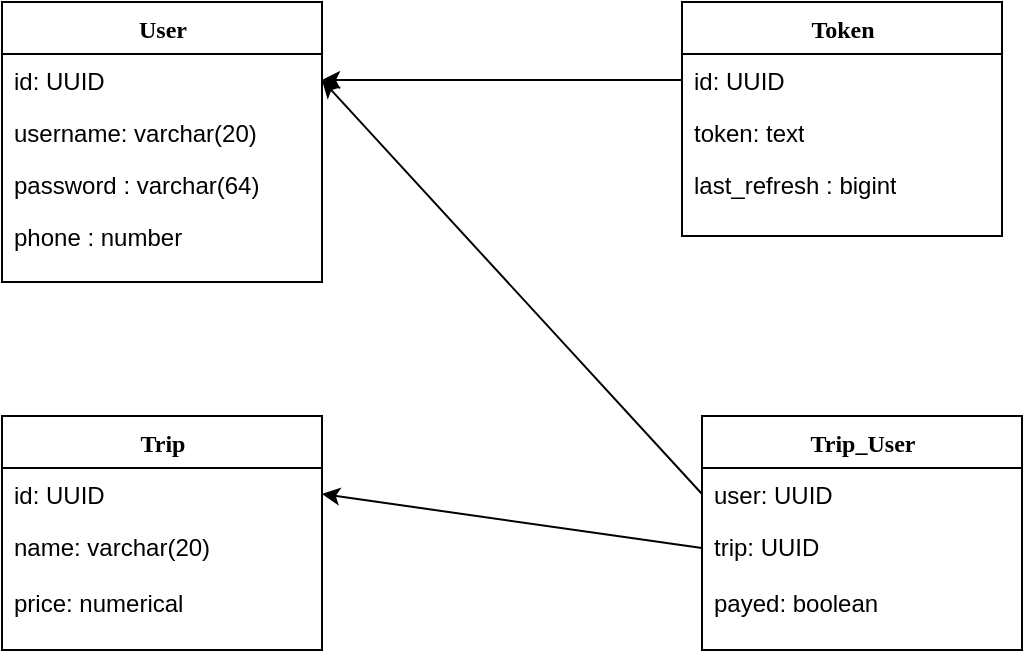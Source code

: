<mxfile version="20.8.23" type="github">
  <diagram name="Page-1" id="9f46799a-70d6-7492-0946-bef42562c5a5">
    <mxGraphModel dx="1434" dy="756" grid="1" gridSize="10" guides="1" tooltips="1" connect="1" arrows="1" fold="1" page="1" pageScale="1" pageWidth="1100" pageHeight="850" background="none" math="0" shadow="0">
      <root>
        <mxCell id="0" />
        <mxCell id="1" parent="0" />
        <object label="User" phone="numerical&#xa;numerical" id="78961159f06e98e8-17">
          <mxCell style="swimlane;html=1;fontStyle=1;align=center;verticalAlign=top;childLayout=stackLayout;horizontal=1;startSize=26;horizontalStack=0;resizeParent=1;resizeLast=0;collapsible=1;marginBottom=0;swimlaneFillColor=#ffffff;rounded=0;shadow=0;comic=0;labelBackgroundColor=none;strokeWidth=1;fillColor=none;fontFamily=Verdana;fontSize=12" parent="1" vertex="1">
            <mxGeometry x="90" y="83" width="160" height="140" as="geometry" />
          </mxCell>
        </object>
        <mxCell id="78961159f06e98e8-21" value="id: UUID&lt;br&gt;&amp;nbsp;" style="text;html=1;strokeColor=none;fillColor=none;align=left;verticalAlign=top;spacingLeft=4;spacingRight=4;whiteSpace=wrap;overflow=hidden;rotatable=0;points=[[0,0.5],[1,0.5]];portConstraint=eastwest;" parent="78961159f06e98e8-17" vertex="1">
          <mxGeometry y="26" width="160" height="26" as="geometry" />
        </mxCell>
        <mxCell id="78961159f06e98e8-23" value="username: varchar(20)" style="text;html=1;strokeColor=none;fillColor=none;align=left;verticalAlign=top;spacingLeft=4;spacingRight=4;whiteSpace=wrap;overflow=hidden;rotatable=0;points=[[0,0.5],[1,0.5]];portConstraint=eastwest;" parent="78961159f06e98e8-17" vertex="1">
          <mxGeometry y="52" width="160" height="26" as="geometry" />
        </mxCell>
        <mxCell id="78961159f06e98e8-25" value="password : varchar(64)" style="text;html=1;strokeColor=none;fillColor=none;align=left;verticalAlign=top;spacingLeft=4;spacingRight=4;whiteSpace=wrap;overflow=hidden;rotatable=0;points=[[0,0.5],[1,0.5]];portConstraint=eastwest;" parent="78961159f06e98e8-17" vertex="1">
          <mxGeometry y="78" width="160" height="26" as="geometry" />
        </mxCell>
        <mxCell id="Pq9tIiLYYxP9BWqPIEf5-1" value="phone : number" style="text;html=1;strokeColor=none;fillColor=none;align=left;verticalAlign=top;spacingLeft=4;spacingRight=4;whiteSpace=wrap;overflow=hidden;rotatable=0;points=[[0,0.5],[1,0.5]];portConstraint=eastwest;" vertex="1" parent="78961159f06e98e8-17">
          <mxGeometry y="104" width="160" height="36" as="geometry" />
        </mxCell>
        <mxCell id="597dUe0zLM4C-vA0vzMl-2" value="Token" style="swimlane;html=1;fontStyle=1;align=center;verticalAlign=top;childLayout=stackLayout;horizontal=1;startSize=26;horizontalStack=0;resizeParent=1;resizeLast=0;collapsible=1;marginBottom=0;swimlaneFillColor=#ffffff;rounded=0;shadow=0;comic=0;labelBackgroundColor=none;strokeWidth=1;fillColor=none;fontFamily=Verdana;fontSize=12" parent="1" vertex="1">
          <mxGeometry x="430" y="83" width="160" height="117" as="geometry" />
        </mxCell>
        <mxCell id="597dUe0zLM4C-vA0vzMl-3" value="id: UUID&lt;br&gt;&amp;nbsp;" style="text;html=1;strokeColor=none;fillColor=none;align=left;verticalAlign=top;spacingLeft=4;spacingRight=4;whiteSpace=wrap;overflow=hidden;rotatable=0;points=[[0,0.5],[1,0.5]];portConstraint=eastwest;" parent="597dUe0zLM4C-vA0vzMl-2" vertex="1">
          <mxGeometry y="26" width="160" height="26" as="geometry" />
        </mxCell>
        <mxCell id="597dUe0zLM4C-vA0vzMl-4" value="token: text" style="text;html=1;strokeColor=none;fillColor=none;align=left;verticalAlign=top;spacingLeft=4;spacingRight=4;whiteSpace=wrap;overflow=hidden;rotatable=0;points=[[0,0.5],[1,0.5]];portConstraint=eastwest;" parent="597dUe0zLM4C-vA0vzMl-2" vertex="1">
          <mxGeometry y="52" width="160" height="26" as="geometry" />
        </mxCell>
        <mxCell id="597dUe0zLM4C-vA0vzMl-5" value="last_refresh : bigint" style="text;html=1;strokeColor=none;fillColor=none;align=left;verticalAlign=top;spacingLeft=4;spacingRight=4;whiteSpace=wrap;overflow=hidden;rotatable=0;points=[[0,0.5],[1,0.5]];portConstraint=eastwest;" parent="597dUe0zLM4C-vA0vzMl-2" vertex="1">
          <mxGeometry y="78" width="160" height="26" as="geometry" />
        </mxCell>
        <mxCell id="597dUe0zLM4C-vA0vzMl-11" value="" style="endArrow=classic;html=1;rounded=0;exitX=0;exitY=0.5;exitDx=0;exitDy=0;entryX=1;entryY=0.5;entryDx=0;entryDy=0;" parent="1" source="597dUe0zLM4C-vA0vzMl-3" target="78961159f06e98e8-21" edge="1">
          <mxGeometry width="50" height="50" relative="1" as="geometry">
            <mxPoint x="420" y="120" as="sourcePoint" />
            <mxPoint x="330" y="120" as="targetPoint" />
          </mxGeometry>
        </mxCell>
        <mxCell id="597dUe0zLM4C-vA0vzMl-19" value="Trip" style="swimlane;html=1;fontStyle=1;align=center;verticalAlign=top;childLayout=stackLayout;horizontal=1;startSize=26;horizontalStack=0;resizeParent=1;resizeLast=0;collapsible=1;marginBottom=0;swimlaneFillColor=#ffffff;rounded=0;shadow=0;comic=0;labelBackgroundColor=none;strokeWidth=1;fillColor=none;fontFamily=Verdana;fontSize=12" parent="1" vertex="1">
          <mxGeometry x="90" y="290" width="160" height="117" as="geometry" />
        </mxCell>
        <mxCell id="597dUe0zLM4C-vA0vzMl-20" value="id: UUID&lt;br&gt;&amp;nbsp;" style="text;html=1;strokeColor=none;fillColor=none;align=left;verticalAlign=top;spacingLeft=4;spacingRight=4;whiteSpace=wrap;overflow=hidden;rotatable=0;points=[[0,0.5],[1,0.5]];portConstraint=eastwest;" parent="597dUe0zLM4C-vA0vzMl-19" vertex="1">
          <mxGeometry y="26" width="160" height="26" as="geometry" />
        </mxCell>
        <mxCell id="597dUe0zLM4C-vA0vzMl-21" value="name: varchar(20)" style="text;html=1;strokeColor=none;fillColor=none;align=left;verticalAlign=top;spacingLeft=4;spacingRight=4;whiteSpace=wrap;overflow=hidden;rotatable=0;points=[[0,0.5],[1,0.5]];portConstraint=eastwest;" parent="597dUe0zLM4C-vA0vzMl-19" vertex="1">
          <mxGeometry y="52" width="160" height="28" as="geometry" />
        </mxCell>
        <mxCell id="597dUe0zLM4C-vA0vzMl-22" value="price: numerical" style="text;html=1;strokeColor=none;fillColor=none;align=left;verticalAlign=top;spacingLeft=4;spacingRight=4;whiteSpace=wrap;overflow=hidden;rotatable=0;points=[[0,0.5],[1,0.5]];portConstraint=eastwest;" parent="597dUe0zLM4C-vA0vzMl-19" vertex="1">
          <mxGeometry y="80" width="160" height="26" as="geometry" />
        </mxCell>
        <mxCell id="597dUe0zLM4C-vA0vzMl-23" value="Trip_User" style="swimlane;html=1;fontStyle=1;align=center;verticalAlign=top;childLayout=stackLayout;horizontal=1;startSize=26;horizontalStack=0;resizeParent=1;resizeLast=0;collapsible=1;marginBottom=0;swimlaneFillColor=#ffffff;rounded=0;shadow=0;comic=0;labelBackgroundColor=none;strokeWidth=1;fillColor=none;fontFamily=Verdana;fontSize=12" parent="1" vertex="1">
          <mxGeometry x="440" y="290" width="160" height="117" as="geometry" />
        </mxCell>
        <mxCell id="597dUe0zLM4C-vA0vzMl-24" value="user: UUID&lt;br&gt;&amp;nbsp;" style="text;html=1;strokeColor=none;fillColor=none;align=left;verticalAlign=top;spacingLeft=4;spacingRight=4;whiteSpace=wrap;overflow=hidden;rotatable=0;points=[[0,0.5],[1,0.5]];portConstraint=eastwest;" parent="597dUe0zLM4C-vA0vzMl-23" vertex="1">
          <mxGeometry y="26" width="160" height="26" as="geometry" />
        </mxCell>
        <mxCell id="597dUe0zLM4C-vA0vzMl-25" value="trip: UUID" style="text;html=1;strokeColor=none;fillColor=none;align=left;verticalAlign=top;spacingLeft=4;spacingRight=4;whiteSpace=wrap;overflow=hidden;rotatable=0;points=[[0,0.5],[1,0.5]];portConstraint=eastwest;" parent="597dUe0zLM4C-vA0vzMl-23" vertex="1">
          <mxGeometry y="52" width="160" height="28" as="geometry" />
        </mxCell>
        <mxCell id="597dUe0zLM4C-vA0vzMl-26" value="payed: boolean" style="text;html=1;strokeColor=none;fillColor=none;align=left;verticalAlign=top;spacingLeft=4;spacingRight=4;whiteSpace=wrap;overflow=hidden;rotatable=0;points=[[0,0.5],[1,0.5]];portConstraint=eastwest;" parent="597dUe0zLM4C-vA0vzMl-23" vertex="1">
          <mxGeometry y="80" width="160" height="26" as="geometry" />
        </mxCell>
        <mxCell id="597dUe0zLM4C-vA0vzMl-30" value="" style="endArrow=classic;html=1;rounded=0;fontFamily=Verdana;exitX=0;exitY=0.5;exitDx=0;exitDy=0;entryX=1;entryY=0.5;entryDx=0;entryDy=0;" parent="1" source="597dUe0zLM4C-vA0vzMl-24" target="78961159f06e98e8-21" edge="1">
          <mxGeometry width="50" height="50" relative="1" as="geometry">
            <mxPoint x="370" y="310" as="sourcePoint" />
            <mxPoint x="380" y="280" as="targetPoint" />
          </mxGeometry>
        </mxCell>
        <mxCell id="597dUe0zLM4C-vA0vzMl-31" value="" style="endArrow=classic;html=1;rounded=0;fontFamily=Verdana;exitX=0;exitY=0.5;exitDx=0;exitDy=0;entryX=1;entryY=0.5;entryDx=0;entryDy=0;" parent="1" source="597dUe0zLM4C-vA0vzMl-25" target="597dUe0zLM4C-vA0vzMl-20" edge="1">
          <mxGeometry width="50" height="50" relative="1" as="geometry">
            <mxPoint x="290" y="340" as="sourcePoint" />
            <mxPoint x="340" y="290" as="targetPoint" />
          </mxGeometry>
        </mxCell>
      </root>
    </mxGraphModel>
  </diagram>
</mxfile>
